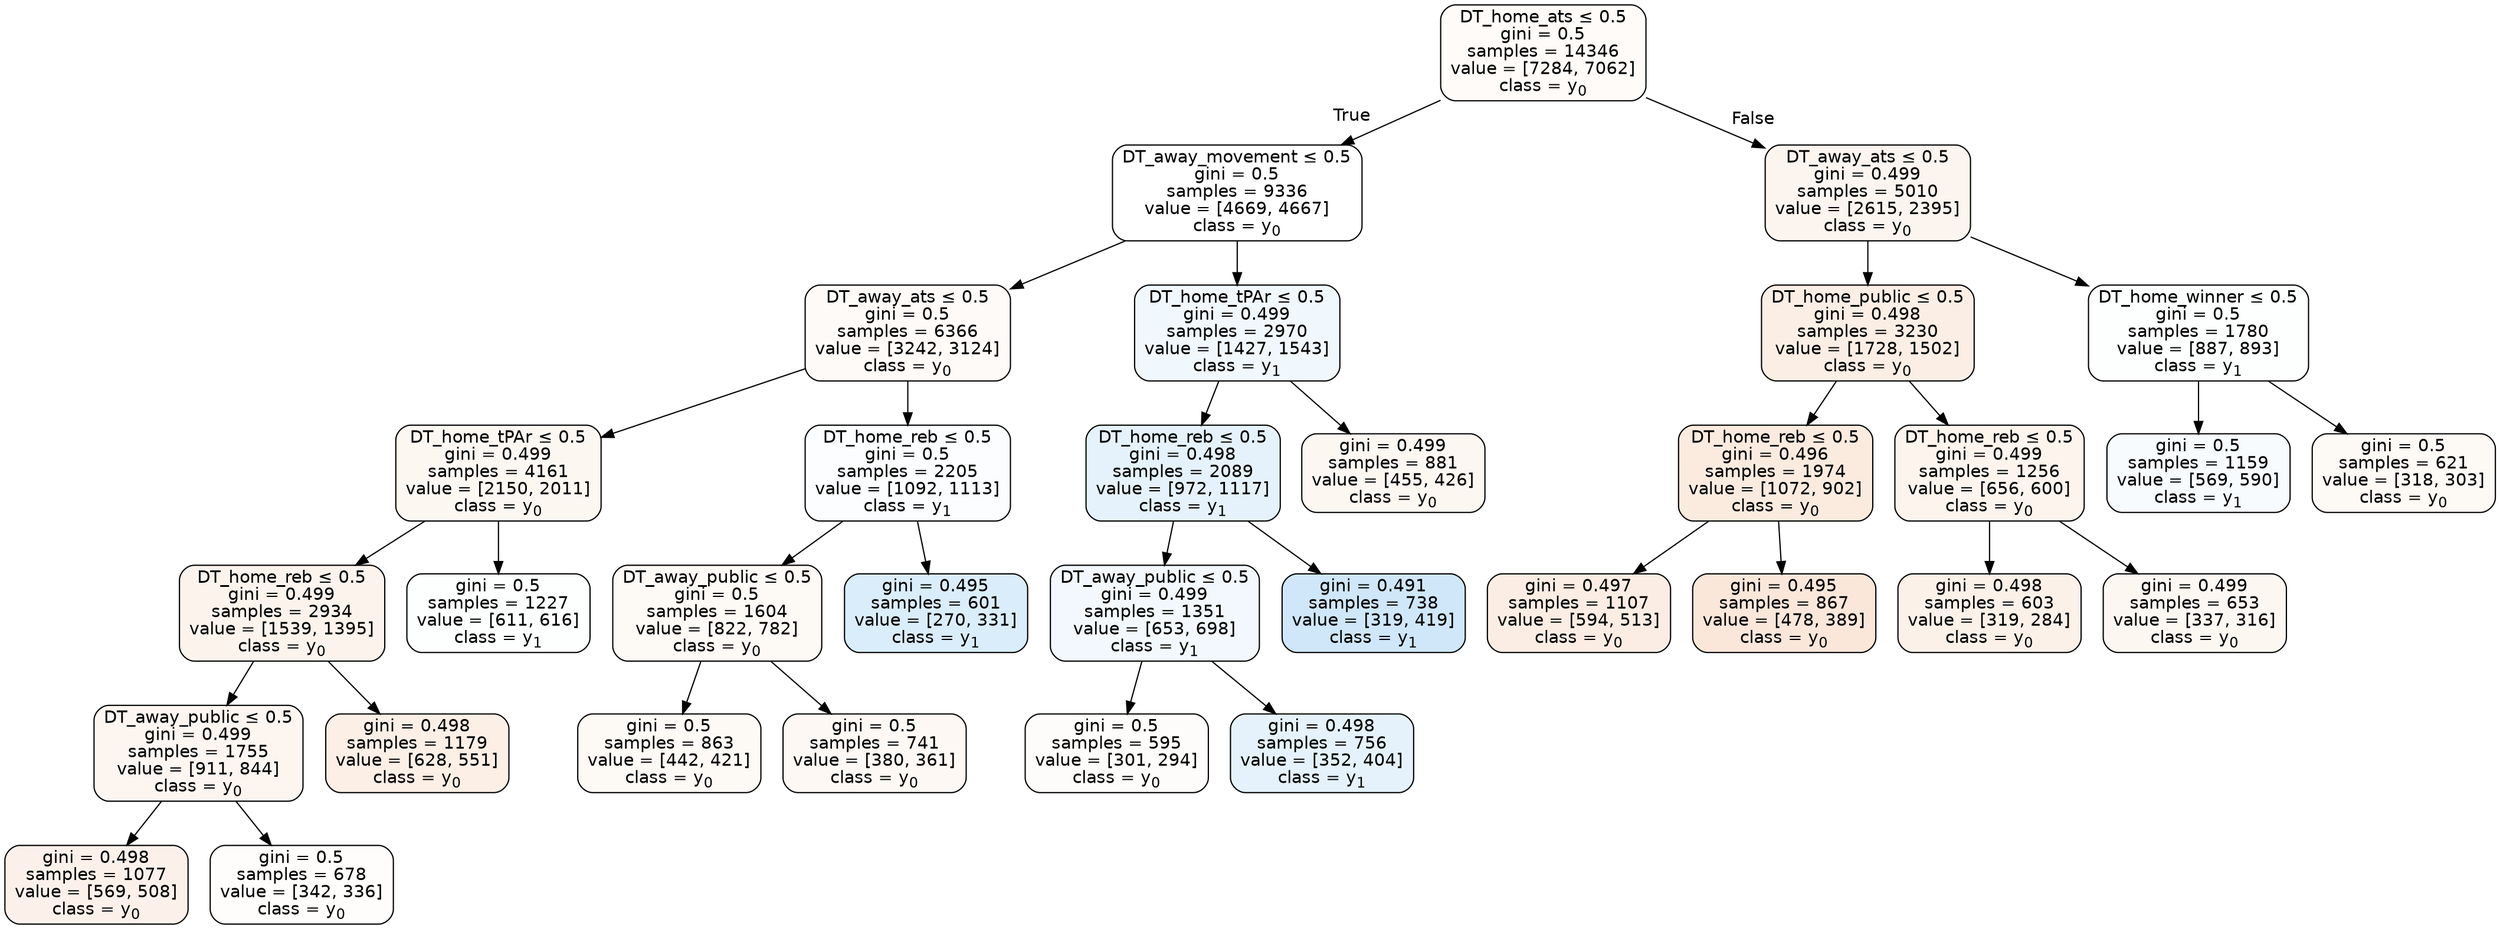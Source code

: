 digraph Tree {
node [shape=box, style="filled, rounded", color="black", fontname=helvetica] ;
edge [fontname=helvetica] ;
0 [label=<DT_home_ats &le; 0.5<br/>gini = 0.5<br/>samples = 14346<br/>value = [7284, 7062]<br/>class = y<SUB>0</SUB>>, fillcolor="#e5813908"] ;
1 [label=<DT_away_movement &le; 0.5<br/>gini = 0.5<br/>samples = 9336<br/>value = [4669, 4667]<br/>class = y<SUB>0</SUB>>, fillcolor="#e5813900"] ;
0 -> 1 [labeldistance=2.5, labelangle=45, headlabel="True"] ;
2 [label=<DT_away_ats &le; 0.5<br/>gini = 0.5<br/>samples = 6366<br/>value = [3242, 3124]<br/>class = y<SUB>0</SUB>>, fillcolor="#e5813909"] ;
1 -> 2 ;
3 [label=<DT_home_tPAr &le; 0.5<br/>gini = 0.499<br/>samples = 4161<br/>value = [2150, 2011]<br/>class = y<SUB>0</SUB>>, fillcolor="#e5813910"] ;
2 -> 3 ;
4 [label=<DT_home_reb &le; 0.5<br/>gini = 0.499<br/>samples = 2934<br/>value = [1539, 1395]<br/>class = y<SUB>0</SUB>>, fillcolor="#e5813918"] ;
3 -> 4 ;
5 [label=<DT_away_public &le; 0.5<br/>gini = 0.499<br/>samples = 1755<br/>value = [911, 844]<br/>class = y<SUB>0</SUB>>, fillcolor="#e5813913"] ;
4 -> 5 ;
6 [label=<gini = 0.498<br/>samples = 1077<br/>value = [569, 508]<br/>class = y<SUB>0</SUB>>, fillcolor="#e581391b"] ;
5 -> 6 ;
7 [label=<gini = 0.5<br/>samples = 678<br/>value = [342, 336]<br/>class = y<SUB>0</SUB>>, fillcolor="#e5813904"] ;
5 -> 7 ;
8 [label=<gini = 0.498<br/>samples = 1179<br/>value = [628, 551]<br/>class = y<SUB>0</SUB>>, fillcolor="#e581391f"] ;
4 -> 8 ;
9 [label=<gini = 0.5<br/>samples = 1227<br/>value = [611, 616]<br/>class = y<SUB>1</SUB>>, fillcolor="#399de502"] ;
3 -> 9 ;
10 [label=<DT_home_reb &le; 0.5<br/>gini = 0.5<br/>samples = 2205<br/>value = [1092, 1113]<br/>class = y<SUB>1</SUB>>, fillcolor="#399de505"] ;
2 -> 10 ;
11 [label=<DT_away_public &le; 0.5<br/>gini = 0.5<br/>samples = 1604<br/>value = [822, 782]<br/>class = y<SUB>0</SUB>>, fillcolor="#e581390c"] ;
10 -> 11 ;
12 [label=<gini = 0.5<br/>samples = 863<br/>value = [442, 421]<br/>class = y<SUB>0</SUB>>, fillcolor="#e581390c"] ;
11 -> 12 ;
13 [label=<gini = 0.5<br/>samples = 741<br/>value = [380, 361]<br/>class = y<SUB>0</SUB>>, fillcolor="#e581390d"] ;
11 -> 13 ;
14 [label=<gini = 0.495<br/>samples = 601<br/>value = [270, 331]<br/>class = y<SUB>1</SUB>>, fillcolor="#399de52f"] ;
10 -> 14 ;
15 [label=<DT_home_tPAr &le; 0.5<br/>gini = 0.499<br/>samples = 2970<br/>value = [1427, 1543]<br/>class = y<SUB>1</SUB>>, fillcolor="#399de513"] ;
1 -> 15 ;
16 [label=<DT_home_reb &le; 0.5<br/>gini = 0.498<br/>samples = 2089<br/>value = [972, 1117]<br/>class = y<SUB>1</SUB>>, fillcolor="#399de521"] ;
15 -> 16 ;
17 [label=<DT_away_public &le; 0.5<br/>gini = 0.499<br/>samples = 1351<br/>value = [653, 698]<br/>class = y<SUB>1</SUB>>, fillcolor="#399de510"] ;
16 -> 17 ;
18 [label=<gini = 0.5<br/>samples = 595<br/>value = [301, 294]<br/>class = y<SUB>0</SUB>>, fillcolor="#e5813906"] ;
17 -> 18 ;
19 [label=<gini = 0.498<br/>samples = 756<br/>value = [352, 404]<br/>class = y<SUB>1</SUB>>, fillcolor="#399de521"] ;
17 -> 19 ;
20 [label=<gini = 0.491<br/>samples = 738<br/>value = [319, 419]<br/>class = y<SUB>1</SUB>>, fillcolor="#399de53d"] ;
16 -> 20 ;
21 [label=<gini = 0.499<br/>samples = 881<br/>value = [455, 426]<br/>class = y<SUB>0</SUB>>, fillcolor="#e5813910"] ;
15 -> 21 ;
22 [label=<DT_away_ats &le; 0.5<br/>gini = 0.499<br/>samples = 5010<br/>value = [2615, 2395]<br/>class = y<SUB>0</SUB>>, fillcolor="#e5813915"] ;
0 -> 22 [labeldistance=2.5, labelangle=-45, headlabel="False"] ;
23 [label=<DT_home_public &le; 0.5<br/>gini = 0.498<br/>samples = 3230<br/>value = [1728, 1502]<br/>class = y<SUB>0</SUB>>, fillcolor="#e5813921"] ;
22 -> 23 ;
24 [label=<DT_home_reb &le; 0.5<br/>gini = 0.496<br/>samples = 1974<br/>value = [1072, 902]<br/>class = y<SUB>0</SUB>>, fillcolor="#e5813928"] ;
23 -> 24 ;
25 [label=<gini = 0.497<br/>samples = 1107<br/>value = [594, 513]<br/>class = y<SUB>0</SUB>>, fillcolor="#e5813923"] ;
24 -> 25 ;
26 [label=<gini = 0.495<br/>samples = 867<br/>value = [478, 389]<br/>class = y<SUB>0</SUB>>, fillcolor="#e581392f"] ;
24 -> 26 ;
27 [label=<DT_home_reb &le; 0.5<br/>gini = 0.499<br/>samples = 1256<br/>value = [656, 600]<br/>class = y<SUB>0</SUB>>, fillcolor="#e5813916"] ;
23 -> 27 ;
28 [label=<gini = 0.498<br/>samples = 603<br/>value = [319, 284]<br/>class = y<SUB>0</SUB>>, fillcolor="#e581391c"] ;
27 -> 28 ;
29 [label=<gini = 0.499<br/>samples = 653<br/>value = [337, 316]<br/>class = y<SUB>0</SUB>>, fillcolor="#e5813910"] ;
27 -> 29 ;
30 [label=<DT_home_winner &le; 0.5<br/>gini = 0.5<br/>samples = 1780<br/>value = [887, 893]<br/>class = y<SUB>1</SUB>>, fillcolor="#399de502"] ;
22 -> 30 ;
31 [label=<gini = 0.5<br/>samples = 1159<br/>value = [569, 590]<br/>class = y<SUB>1</SUB>>, fillcolor="#399de509"] ;
30 -> 31 ;
32 [label=<gini = 0.5<br/>samples = 621<br/>value = [318, 303]<br/>class = y<SUB>0</SUB>>, fillcolor="#e581390c"] ;
30 -> 32 ;
}